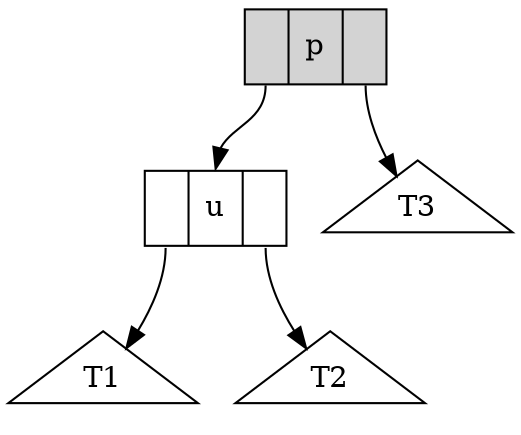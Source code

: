 digraph srr {
{node [ shape = record ] p u};
{node [ shape = triangle ] T1 T2 T3};
p [ label ="<f0> | <f1> p | <f2> ", style=filled ];
u [ label ="<f0> | <f1> u | <f2> "];
"p":f0 -> "u":f1;
"p":f2 -> T3;
"u":f0 -> T1;
"u":f2 -> T2;
}